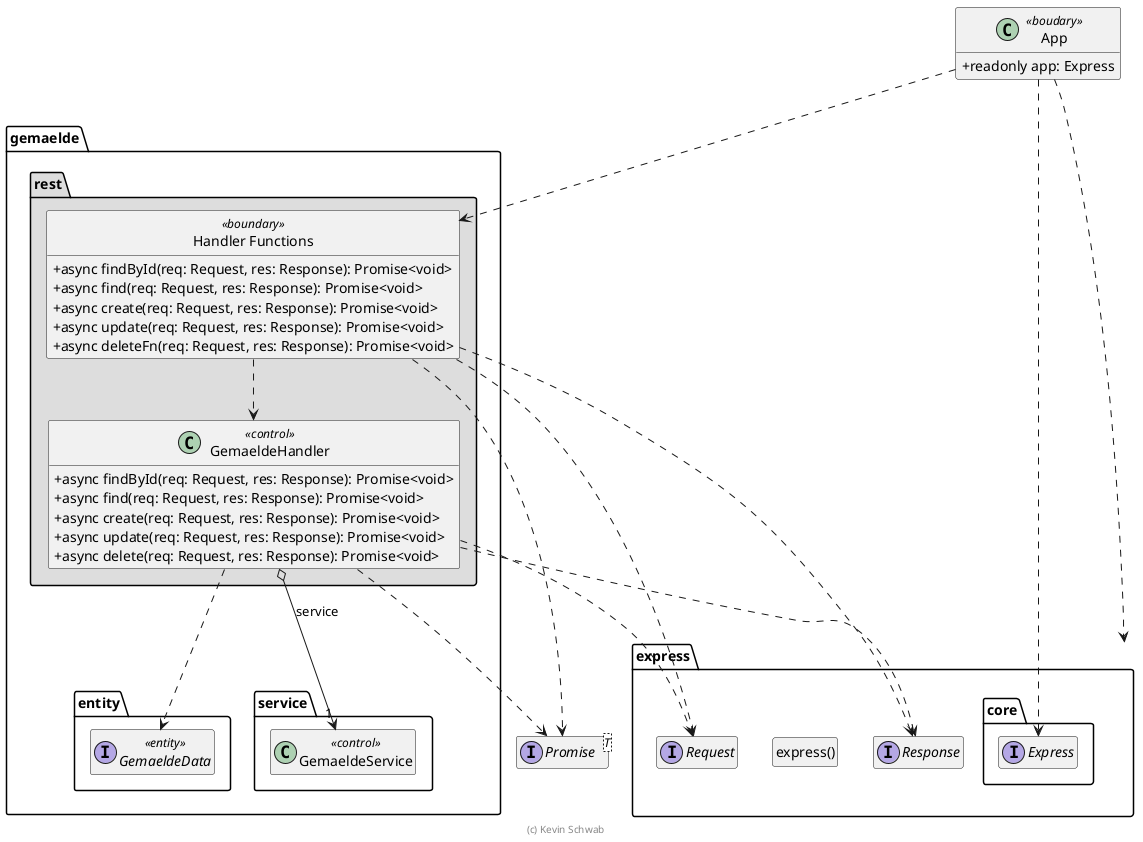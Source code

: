 ' Copyright (C) 2019 - present Juergen Zimmermann, Hochschule Karlsruhe
'
' This program is free software: you can redistribute it and/or modify
' it under the terms of the GNU General Public License as published by
' the Free Software Foundation, either version 3 of the License, or
' (at your option) any later version.
'
' This program is distributed in the hope that it will be useful,
' but WITHOUT ANY WARRANTY; without even the implied warranty of
' MERCHANTABILITY or FITNESS FOR A PARTICULAR PURPOSE.  See the
' GNU General Public License for more details.
'
' You should have received a copy of the GNU General Public License
' along with this program.  If not, see <https://www.gnu.org/licenses/>.
@startuml Handler-Funktionen und Handler-Klasse

!pragma useNewPackage
skinparam classAttributeIconSize 0
skinparam componentStyle uml2

interface Promise<T>

package express {
  package core {
    interface Express
  }

  class "express()" as express
  hide express circle

  interface Request
  interface Response
}

class App <<boudary>> {
  + readonly app: Express
}
App ..> Express
App ..> express

package gemaelde {
  package entity {
    interface GemaeldeData <<entity>> {
    }
  }

  package service {
    class GemaeldeService << control >> {
    }
  }

  package rest #DDDDDD {
    "Handler Functions" .right.> Request
    "Handler Functions" ..> Response
    "Handler Functions" ..> Promise
    "Handler Functions" ..> GemaeldeHandler

    GemaeldeHandler o--> "1" GemaeldeService : service
    GemaeldeHandler .right.> Request
    GemaeldeHandler ..> Response
    GemaeldeHandler ..> GemaeldeData
    GemaeldeHandler ..> Promise

    class "Handler Functions" << boundary >> {
      + async findById(req: Request, res: Response): Promise<void>
      + async find(req: Request, res: Response): Promise<void>
      + async create(req: Request, res: Response): Promise<void>
      + async update(req: Request, res: Response): Promise<void>
      + async deleteFn(req: Request, res: Response): Promise<void>
    }
    hide "Handler Functions" << boundary >> circle

    class GemaeldeHandler << control >> {
      + async findById(req: Request, res: Response): Promise<void>
      + async find(req: Request, res: Response): Promise<void>
      + async create(req: Request, res: Response): Promise<void>
      + async update(req: Request, res: Response): Promise<void>
      + async delete(req: Request, res: Response): Promise<void>
    }
  }
}

App ..> "Handler Functions"

hide empty members

footer (c) Kevin Schwab

@enduml
